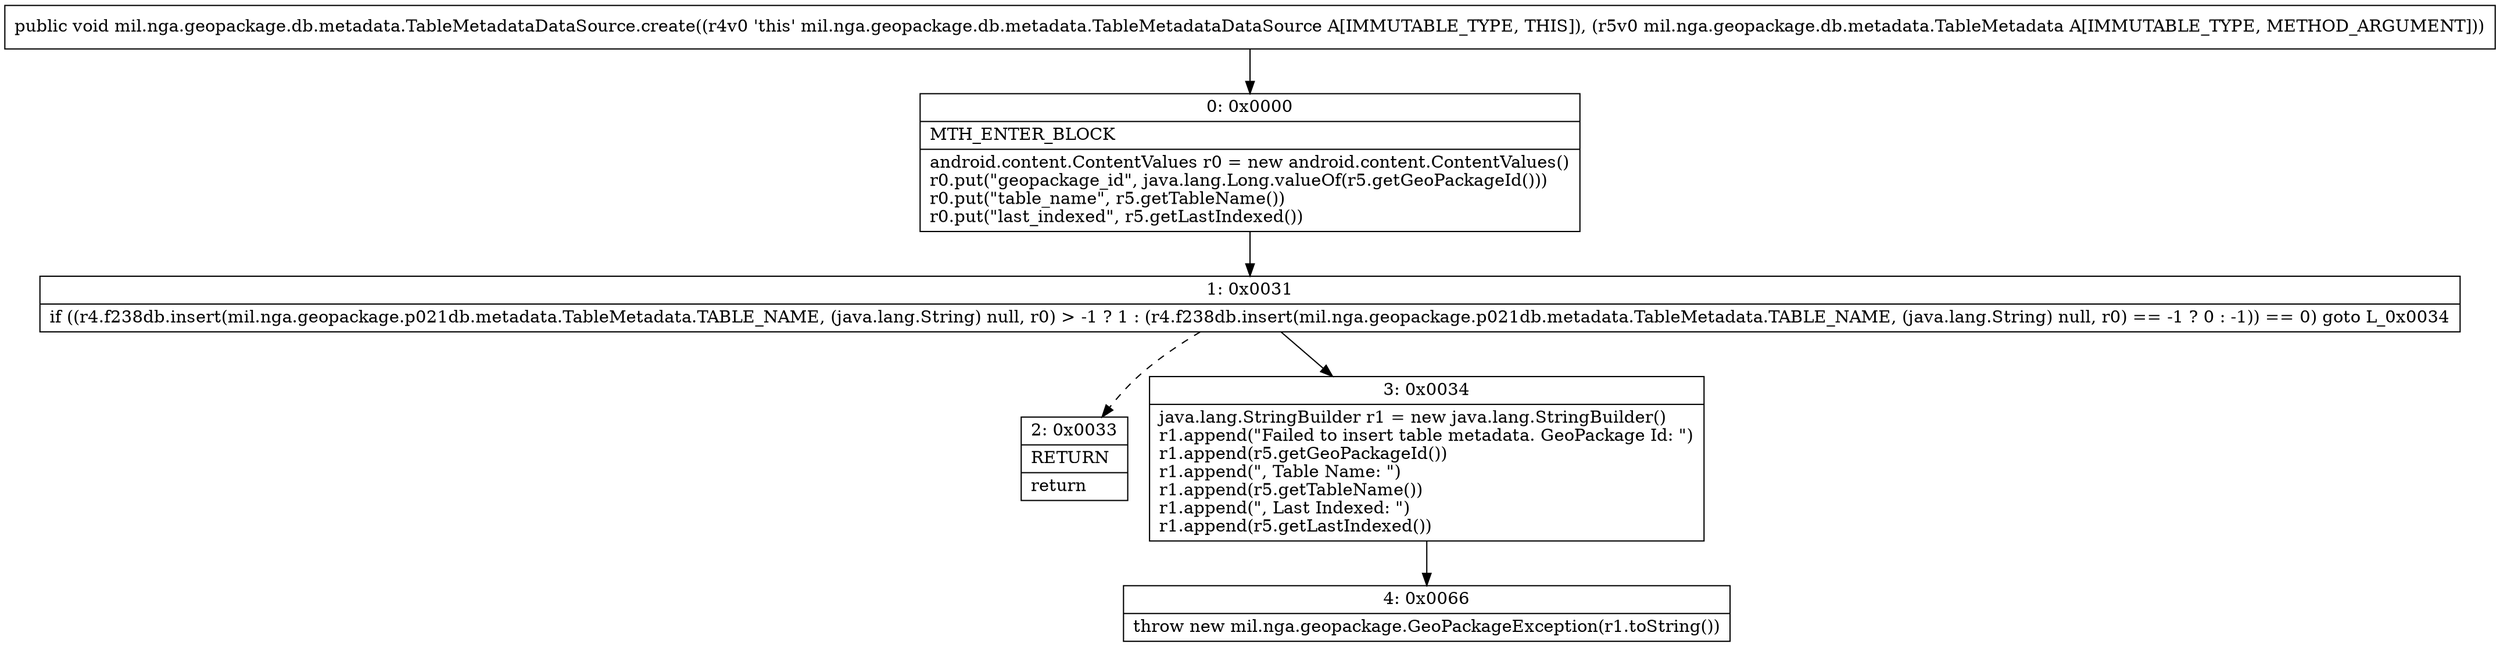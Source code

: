 digraph "CFG formil.nga.geopackage.db.metadata.TableMetadataDataSource.create(Lmil\/nga\/geopackage\/db\/metadata\/TableMetadata;)V" {
Node_0 [shape=record,label="{0\:\ 0x0000|MTH_ENTER_BLOCK\l|android.content.ContentValues r0 = new android.content.ContentValues()\lr0.put(\"geopackage_id\", java.lang.Long.valueOf(r5.getGeoPackageId()))\lr0.put(\"table_name\", r5.getTableName())\lr0.put(\"last_indexed\", r5.getLastIndexed())\l}"];
Node_1 [shape=record,label="{1\:\ 0x0031|if ((r4.f238db.insert(mil.nga.geopackage.p021db.metadata.TableMetadata.TABLE_NAME, (java.lang.String) null, r0) \> \-1 ? 1 : (r4.f238db.insert(mil.nga.geopackage.p021db.metadata.TableMetadata.TABLE_NAME, (java.lang.String) null, r0) == \-1 ? 0 : \-1)) == 0) goto L_0x0034\l}"];
Node_2 [shape=record,label="{2\:\ 0x0033|RETURN\l|return\l}"];
Node_3 [shape=record,label="{3\:\ 0x0034|java.lang.StringBuilder r1 = new java.lang.StringBuilder()\lr1.append(\"Failed to insert table metadata. GeoPackage Id: \")\lr1.append(r5.getGeoPackageId())\lr1.append(\", Table Name: \")\lr1.append(r5.getTableName())\lr1.append(\", Last Indexed: \")\lr1.append(r5.getLastIndexed())\l}"];
Node_4 [shape=record,label="{4\:\ 0x0066|throw new mil.nga.geopackage.GeoPackageException(r1.toString())\l}"];
MethodNode[shape=record,label="{public void mil.nga.geopackage.db.metadata.TableMetadataDataSource.create((r4v0 'this' mil.nga.geopackage.db.metadata.TableMetadataDataSource A[IMMUTABLE_TYPE, THIS]), (r5v0 mil.nga.geopackage.db.metadata.TableMetadata A[IMMUTABLE_TYPE, METHOD_ARGUMENT])) }"];
MethodNode -> Node_0;
Node_0 -> Node_1;
Node_1 -> Node_2[style=dashed];
Node_1 -> Node_3;
Node_3 -> Node_4;
}


